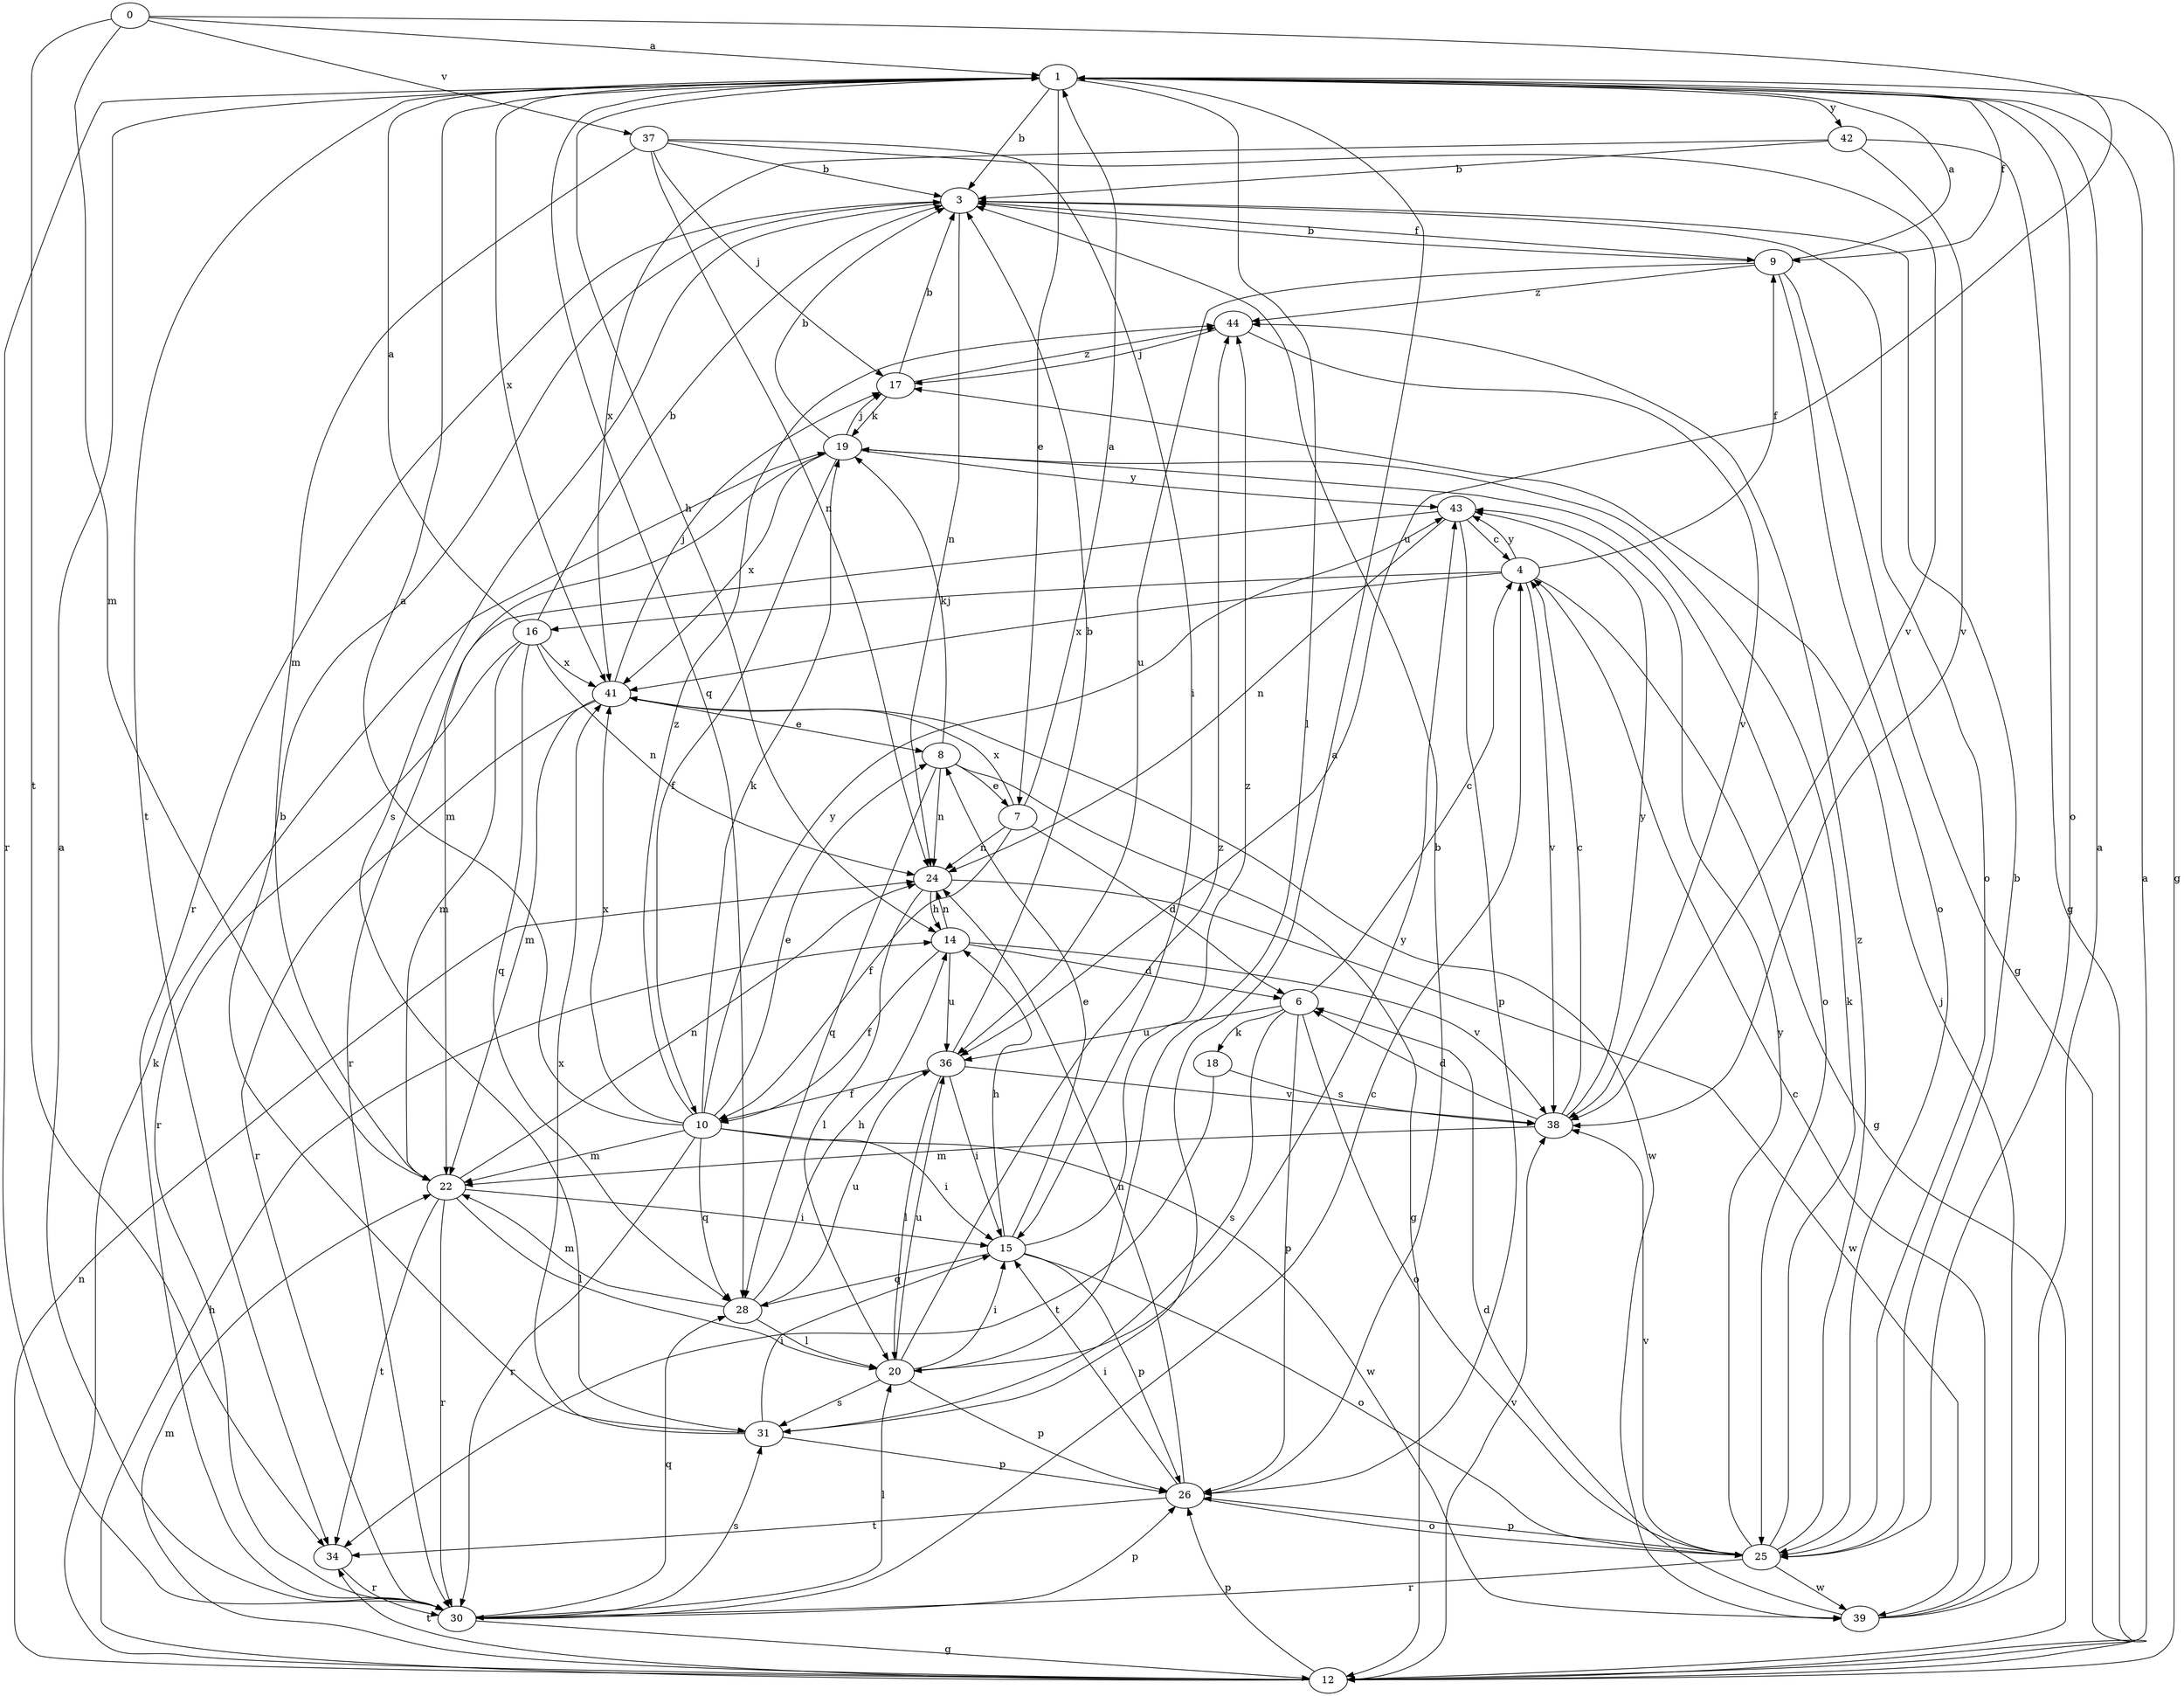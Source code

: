 strict digraph  {
0;
1;
3;
4;
6;
7;
8;
9;
10;
12;
14;
15;
16;
17;
18;
19;
20;
22;
24;
25;
26;
28;
30;
31;
34;
36;
37;
38;
39;
41;
42;
43;
44;
0 -> 1  [label=a];
0 -> 22  [label=m];
0 -> 34  [label=t];
0 -> 36  [label=u];
0 -> 37  [label=v];
1 -> 3  [label=b];
1 -> 7  [label=e];
1 -> 9  [label=f];
1 -> 12  [label=g];
1 -> 14  [label=h];
1 -> 20  [label=l];
1 -> 25  [label=o];
1 -> 28  [label=q];
1 -> 30  [label=r];
1 -> 34  [label=t];
1 -> 41  [label=x];
1 -> 42  [label=y];
3 -> 9  [label=f];
3 -> 24  [label=n];
3 -> 25  [label=o];
3 -> 30  [label=r];
3 -> 31  [label=s];
4 -> 9  [label=f];
4 -> 12  [label=g];
4 -> 16  [label=j];
4 -> 38  [label=v];
4 -> 41  [label=x];
4 -> 43  [label=y];
6 -> 4  [label=c];
6 -> 18  [label=k];
6 -> 25  [label=o];
6 -> 26  [label=p];
6 -> 31  [label=s];
6 -> 36  [label=u];
7 -> 1  [label=a];
7 -> 6  [label=d];
7 -> 10  [label=f];
7 -> 24  [label=n];
7 -> 41  [label=x];
8 -> 7  [label=e];
8 -> 12  [label=g];
8 -> 19  [label=k];
8 -> 24  [label=n];
8 -> 28  [label=q];
9 -> 1  [label=a];
9 -> 3  [label=b];
9 -> 12  [label=g];
9 -> 25  [label=o];
9 -> 36  [label=u];
9 -> 44  [label=z];
10 -> 1  [label=a];
10 -> 8  [label=e];
10 -> 15  [label=i];
10 -> 19  [label=k];
10 -> 22  [label=m];
10 -> 28  [label=q];
10 -> 30  [label=r];
10 -> 39  [label=w];
10 -> 41  [label=x];
10 -> 43  [label=y];
10 -> 44  [label=z];
12 -> 1  [label=a];
12 -> 14  [label=h];
12 -> 19  [label=k];
12 -> 22  [label=m];
12 -> 24  [label=n];
12 -> 26  [label=p];
12 -> 34  [label=t];
12 -> 38  [label=v];
14 -> 6  [label=d];
14 -> 10  [label=f];
14 -> 24  [label=n];
14 -> 36  [label=u];
14 -> 38  [label=v];
15 -> 8  [label=e];
15 -> 14  [label=h];
15 -> 25  [label=o];
15 -> 26  [label=p];
15 -> 28  [label=q];
15 -> 44  [label=z];
16 -> 1  [label=a];
16 -> 3  [label=b];
16 -> 22  [label=m];
16 -> 24  [label=n];
16 -> 28  [label=q];
16 -> 30  [label=r];
16 -> 41  [label=x];
17 -> 3  [label=b];
17 -> 19  [label=k];
17 -> 44  [label=z];
18 -> 34  [label=t];
18 -> 38  [label=s];
19 -> 3  [label=b];
19 -> 10  [label=f];
19 -> 17  [label=j];
19 -> 22  [label=m];
19 -> 25  [label=o];
19 -> 41  [label=x];
19 -> 43  [label=y];
20 -> 15  [label=i];
20 -> 26  [label=p];
20 -> 31  [label=s];
20 -> 36  [label=u];
20 -> 43  [label=y];
20 -> 44  [label=z];
22 -> 15  [label=i];
22 -> 20  [label=l];
22 -> 24  [label=n];
22 -> 30  [label=r];
22 -> 34  [label=t];
24 -> 14  [label=h];
24 -> 20  [label=l];
24 -> 39  [label=w];
25 -> 3  [label=b];
25 -> 19  [label=k];
25 -> 26  [label=p];
25 -> 30  [label=r];
25 -> 38  [label=v];
25 -> 39  [label=w];
25 -> 43  [label=y];
25 -> 44  [label=z];
26 -> 3  [label=b];
26 -> 15  [label=i];
26 -> 24  [label=n];
26 -> 25  [label=o];
26 -> 34  [label=t];
28 -> 14  [label=h];
28 -> 20  [label=l];
28 -> 22  [label=m];
28 -> 36  [label=u];
30 -> 1  [label=a];
30 -> 4  [label=c];
30 -> 12  [label=g];
30 -> 20  [label=l];
30 -> 26  [label=p];
30 -> 28  [label=q];
30 -> 31  [label=s];
31 -> 1  [label=a];
31 -> 3  [label=b];
31 -> 15  [label=i];
31 -> 26  [label=p];
31 -> 41  [label=x];
34 -> 30  [label=r];
36 -> 3  [label=b];
36 -> 10  [label=f];
36 -> 15  [label=i];
36 -> 20  [label=l];
36 -> 38  [label=v];
37 -> 3  [label=b];
37 -> 15  [label=i];
37 -> 17  [label=j];
37 -> 22  [label=m];
37 -> 24  [label=n];
37 -> 38  [label=v];
38 -> 4  [label=c];
38 -> 6  [label=d];
38 -> 22  [label=m];
38 -> 43  [label=y];
39 -> 1  [label=a];
39 -> 4  [label=c];
39 -> 6  [label=d];
39 -> 17  [label=j];
41 -> 8  [label=e];
41 -> 17  [label=j];
41 -> 22  [label=m];
41 -> 30  [label=r];
41 -> 39  [label=w];
42 -> 3  [label=b];
42 -> 12  [label=g];
42 -> 38  [label=v];
42 -> 41  [label=x];
43 -> 4  [label=c];
43 -> 24  [label=n];
43 -> 26  [label=p];
43 -> 30  [label=r];
44 -> 17  [label=j];
44 -> 38  [label=v];
}

